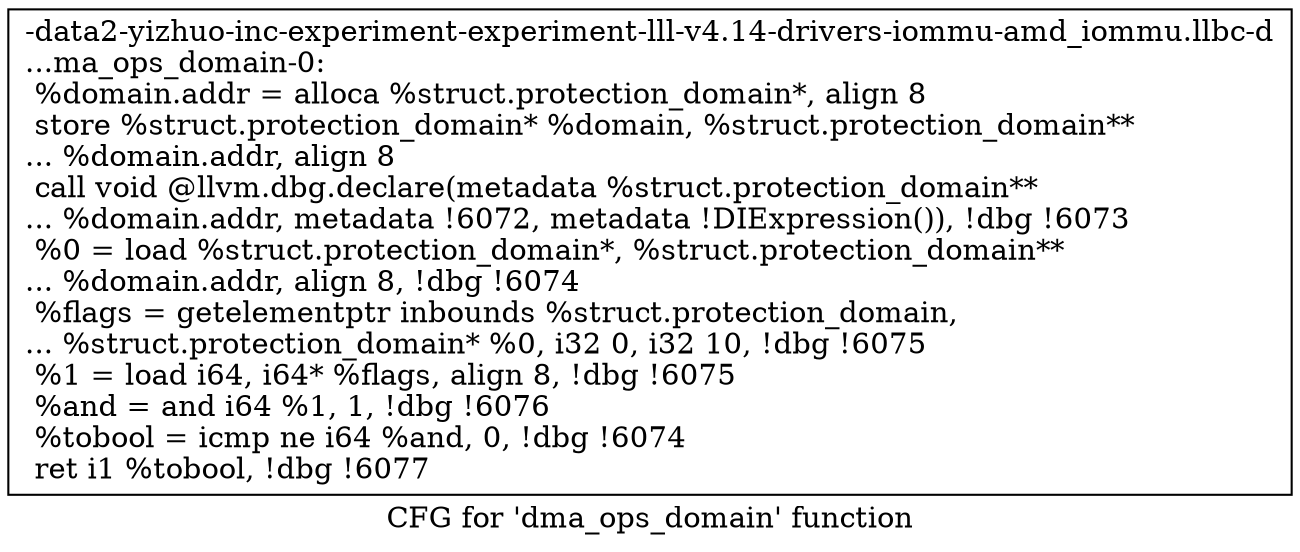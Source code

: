 digraph "CFG for 'dma_ops_domain' function" {
	label="CFG for 'dma_ops_domain' function";

	Node0x561b949af4d0 [shape=record,label="{-data2-yizhuo-inc-experiment-experiment-lll-v4.14-drivers-iommu-amd_iommu.llbc-d\l...ma_ops_domain-0:\l  %domain.addr = alloca %struct.protection_domain*, align 8\l  store %struct.protection_domain* %domain, %struct.protection_domain**\l... %domain.addr, align 8\l  call void @llvm.dbg.declare(metadata %struct.protection_domain**\l... %domain.addr, metadata !6072, metadata !DIExpression()), !dbg !6073\l  %0 = load %struct.protection_domain*, %struct.protection_domain**\l... %domain.addr, align 8, !dbg !6074\l  %flags = getelementptr inbounds %struct.protection_domain,\l... %struct.protection_domain* %0, i32 0, i32 10, !dbg !6075\l  %1 = load i64, i64* %flags, align 8, !dbg !6075\l  %and = and i64 %1, 1, !dbg !6076\l  %tobool = icmp ne i64 %and, 0, !dbg !6074\l  ret i1 %tobool, !dbg !6077\l}"];
}
